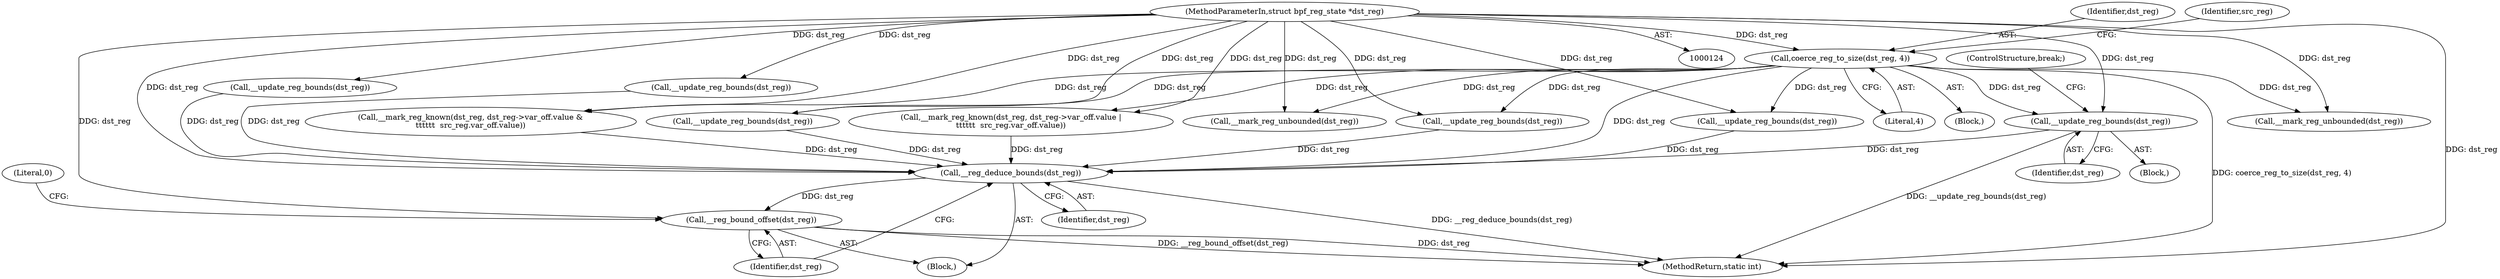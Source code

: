 digraph "0_linux_468f6eafa6c44cb2c5d8aad35e12f06c240a812a@pointer" {
"1000699" [label="(Call,__update_reg_bounds(dst_reg))"];
"1000156" [label="(Call,coerce_reg_to_size(dst_reg, 4))"];
"1000127" [label="(MethodParameterIn,struct bpf_reg_state *dst_reg)"];
"1000765" [label="(Call,__reg_deduce_bounds(dst_reg))"];
"1000767" [label="(Call,__reg_bound_offset(dst_reg))"];
"1000157" [label="(Identifier,dst_reg)"];
"1000701" [label="(ControlStructure,break;)"];
"1000158" [label="(Literal,4)"];
"1000767" [label="(Call,__reg_bound_offset(dst_reg))"];
"1000545" [label="(Call,__mark_reg_known(dst_reg, dst_reg->var_off.value |\n\t\t\t\t\t\t  src_reg.var_off.value))"];
"1000699" [label="(Call,__update_reg_bounds(dst_reg))"];
"1000536" [label="(Call,__update_reg_bounds(dst_reg))"];
"1000401" [label="(Call,__mark_reg_unbounded(dst_reg))"];
"1000765" [label="(Call,__reg_deduce_bounds(dst_reg))"];
"1000754" [label="(Call,__update_reg_bounds(dst_reg))"];
"1000129" [label="(Block,)"];
"1000161" [label="(Identifier,src_reg)"];
"1000156" [label="(Call,coerce_reg_to_size(dst_reg, 4))"];
"1000766" [label="(Identifier,dst_reg)"];
"1000771" [label="(MethodReturn,static int)"];
"1000768" [label="(Identifier,dst_reg)"];
"1000197" [label="(Block,)"];
"1000403" [label="(Call,__update_reg_bounds(dst_reg))"];
"1000456" [label="(Call,__mark_reg_known(dst_reg, dst_reg->var_off.value &\n\t\t\t\t\t\t  src_reg.var_off.value))"];
"1000127" [label="(MethodParameterIn,struct bpf_reg_state *dst_reg)"];
"1000155" [label="(Block,)"];
"1000700" [label="(Identifier,dst_reg)"];
"1000387" [label="(Call,__update_reg_bounds(dst_reg))"];
"1000631" [label="(Call,__update_reg_bounds(dst_reg))"];
"1000385" [label="(Call,__mark_reg_unbounded(dst_reg))"];
"1000770" [label="(Literal,0)"];
"1000699" -> "1000197"  [label="AST: "];
"1000699" -> "1000700"  [label="CFG: "];
"1000700" -> "1000699"  [label="AST: "];
"1000701" -> "1000699"  [label="CFG: "];
"1000699" -> "1000771"  [label="DDG: __update_reg_bounds(dst_reg)"];
"1000156" -> "1000699"  [label="DDG: dst_reg"];
"1000127" -> "1000699"  [label="DDG: dst_reg"];
"1000699" -> "1000765"  [label="DDG: dst_reg"];
"1000156" -> "1000155"  [label="AST: "];
"1000156" -> "1000158"  [label="CFG: "];
"1000157" -> "1000156"  [label="AST: "];
"1000158" -> "1000156"  [label="AST: "];
"1000161" -> "1000156"  [label="CFG: "];
"1000156" -> "1000771"  [label="DDG: coerce_reg_to_size(dst_reg, 4)"];
"1000127" -> "1000156"  [label="DDG: dst_reg"];
"1000156" -> "1000385"  [label="DDG: dst_reg"];
"1000156" -> "1000401"  [label="DDG: dst_reg"];
"1000156" -> "1000456"  [label="DDG: dst_reg"];
"1000156" -> "1000536"  [label="DDG: dst_reg"];
"1000156" -> "1000545"  [label="DDG: dst_reg"];
"1000156" -> "1000631"  [label="DDG: dst_reg"];
"1000156" -> "1000754"  [label="DDG: dst_reg"];
"1000156" -> "1000765"  [label="DDG: dst_reg"];
"1000127" -> "1000124"  [label="AST: "];
"1000127" -> "1000771"  [label="DDG: dst_reg"];
"1000127" -> "1000385"  [label="DDG: dst_reg"];
"1000127" -> "1000387"  [label="DDG: dst_reg"];
"1000127" -> "1000401"  [label="DDG: dst_reg"];
"1000127" -> "1000403"  [label="DDG: dst_reg"];
"1000127" -> "1000456"  [label="DDG: dst_reg"];
"1000127" -> "1000536"  [label="DDG: dst_reg"];
"1000127" -> "1000545"  [label="DDG: dst_reg"];
"1000127" -> "1000631"  [label="DDG: dst_reg"];
"1000127" -> "1000754"  [label="DDG: dst_reg"];
"1000127" -> "1000765"  [label="DDG: dst_reg"];
"1000127" -> "1000767"  [label="DDG: dst_reg"];
"1000765" -> "1000129"  [label="AST: "];
"1000765" -> "1000766"  [label="CFG: "];
"1000766" -> "1000765"  [label="AST: "];
"1000768" -> "1000765"  [label="CFG: "];
"1000765" -> "1000771"  [label="DDG: __reg_deduce_bounds(dst_reg)"];
"1000403" -> "1000765"  [label="DDG: dst_reg"];
"1000545" -> "1000765"  [label="DDG: dst_reg"];
"1000754" -> "1000765"  [label="DDG: dst_reg"];
"1000387" -> "1000765"  [label="DDG: dst_reg"];
"1000536" -> "1000765"  [label="DDG: dst_reg"];
"1000456" -> "1000765"  [label="DDG: dst_reg"];
"1000631" -> "1000765"  [label="DDG: dst_reg"];
"1000765" -> "1000767"  [label="DDG: dst_reg"];
"1000767" -> "1000129"  [label="AST: "];
"1000767" -> "1000768"  [label="CFG: "];
"1000768" -> "1000767"  [label="AST: "];
"1000770" -> "1000767"  [label="CFG: "];
"1000767" -> "1000771"  [label="DDG: __reg_bound_offset(dst_reg)"];
"1000767" -> "1000771"  [label="DDG: dst_reg"];
}
